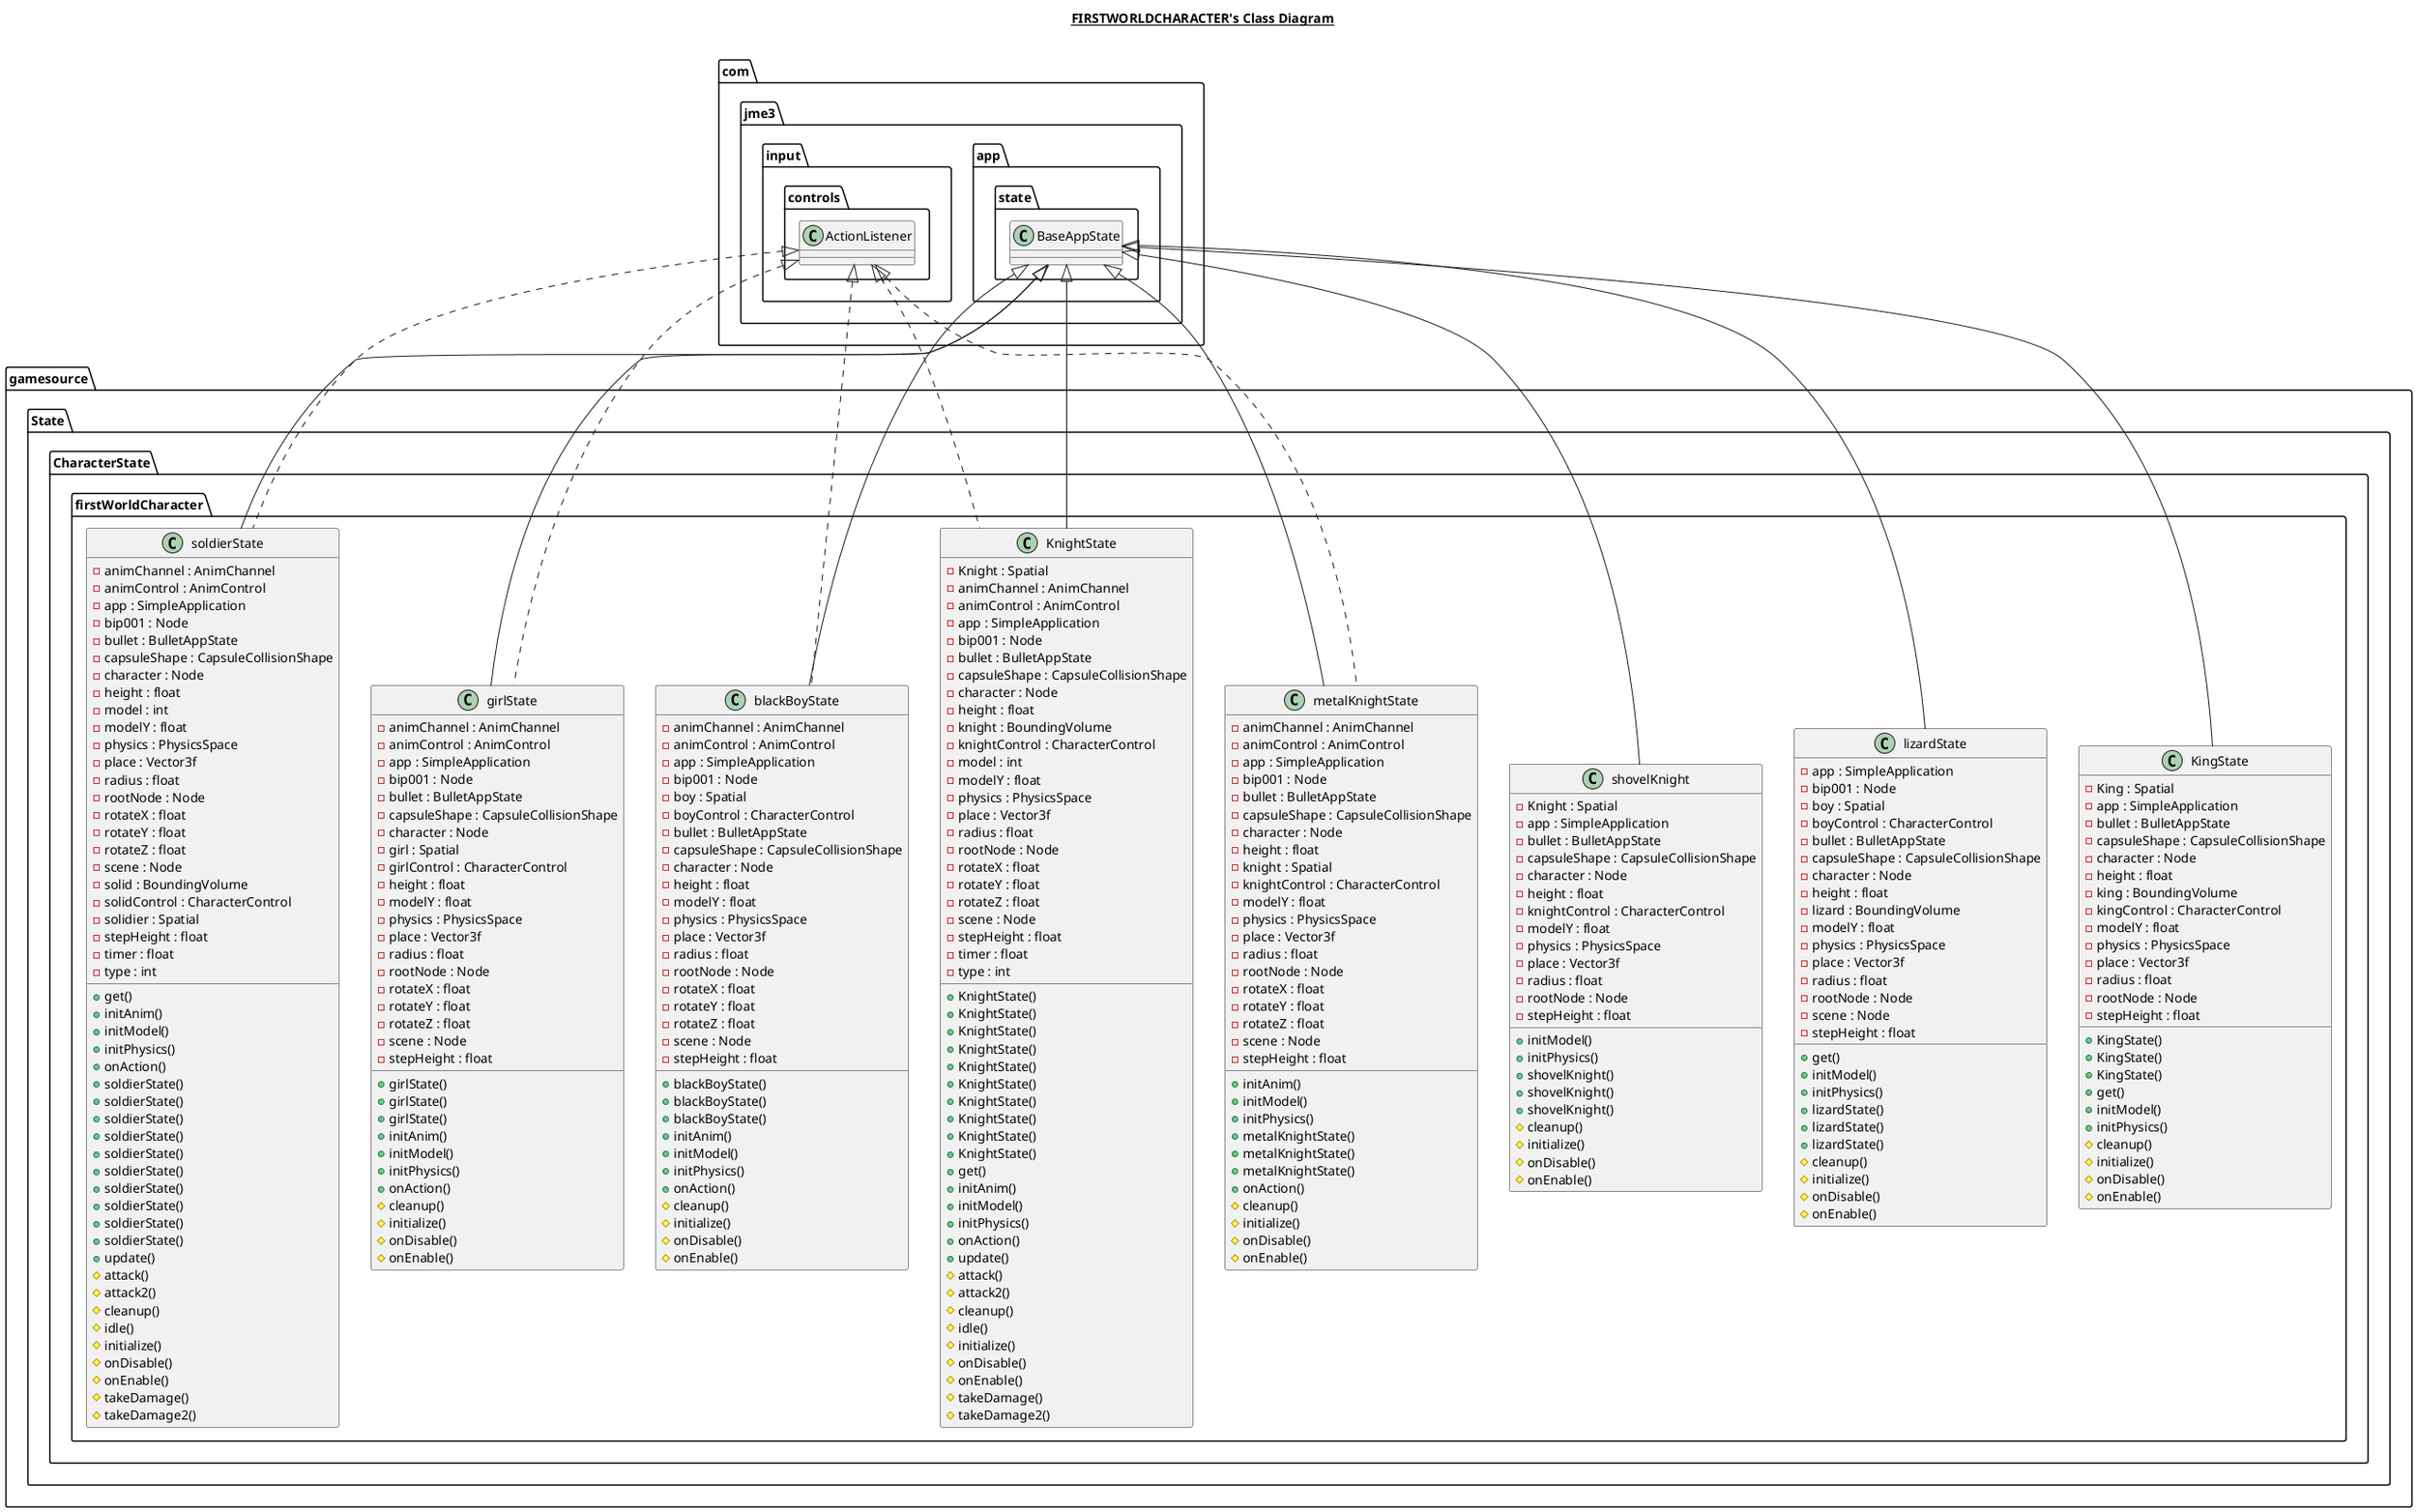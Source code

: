 @startuml

title __FIRSTWORLDCHARACTER's Class Diagram__\n

  namespace gamesource {
    namespace State {
      namespace CharacterState {
        namespace firstWorldCharacter {
          class gamesource.State.CharacterState.firstWorldCharacter.KingState {
              - King : Spatial
              - app : SimpleApplication
              - bullet : BulletAppState
              - capsuleShape : CapsuleCollisionShape
              - character : Node
              - height : float
              - king : BoundingVolume
              - kingControl : CharacterControl
              - modelY : float
              - physics : PhysicsSpace
              - place : Vector3f
              - radius : float
              - rootNode : Node
              - stepHeight : float
              + KingState()
              + KingState()
              + KingState()
              + get()
              + initModel()
              + initPhysics()
              # cleanup()
              # initialize()
              # onDisable()
              # onEnable()
          }
        }
      }
    }
  }
  

  namespace gamesource {
    namespace State {
      namespace CharacterState {
        namespace firstWorldCharacter {
          class gamesource.State.CharacterState.firstWorldCharacter.KnightState {
              - Knight : Spatial
              - animChannel : AnimChannel
              - animControl : AnimControl
              - app : SimpleApplication
              - bip001 : Node
              - bullet : BulletAppState
              - capsuleShape : CapsuleCollisionShape
              - character : Node
              - height : float
              - knight : BoundingVolume
              - knightControl : CharacterControl
              - model : int
              - modelY : float
              - physics : PhysicsSpace
              - place : Vector3f
              - radius : float
              - rootNode : Node
              - rotateX : float
              - rotateY : float
              - rotateZ : float
              - scene : Node
              - stepHeight : float
              - timer : float
              - type : int
              + KnightState()
              + KnightState()
              + KnightState()
              + KnightState()
              + KnightState()
              + KnightState()
              + KnightState()
              + KnightState()
              + KnightState()
              + KnightState()
              + get()
              + initAnim()
              + initModel()
              + initPhysics()
              + onAction()
              + update()
              # attack()
              # attack2()
              # cleanup()
              # idle()
              # initialize()
              # onDisable()
              # onEnable()
              # takeDamage()
              # takeDamage2()
          }
        }
      }
    }
  }
  

  namespace gamesource {
    namespace State {
      namespace CharacterState {
        namespace firstWorldCharacter {
          class gamesource.State.CharacterState.firstWorldCharacter.blackBoyState {
              - animChannel : AnimChannel
              - animControl : AnimControl
              - app : SimpleApplication
              - bip001 : Node
              - boy : Spatial
              - boyControl : CharacterControl
              - bullet : BulletAppState
              - capsuleShape : CapsuleCollisionShape
              - character : Node
              - height : float
              - modelY : float
              - physics : PhysicsSpace
              - place : Vector3f
              - radius : float
              - rootNode : Node
              - rotateX : float
              - rotateY : float
              - rotateZ : float
              - scene : Node
              - stepHeight : float
              + blackBoyState()
              + blackBoyState()
              + blackBoyState()
              + initAnim()
              + initModel()
              + initPhysics()
              + onAction()
              # cleanup()
              # initialize()
              # onDisable()
              # onEnable()
          }
        }
      }
    }
  }
  

  namespace gamesource {
    namespace State {
      namespace CharacterState {
        namespace firstWorldCharacter {
          class gamesource.State.CharacterState.firstWorldCharacter.girlState {
              - animChannel : AnimChannel
              - animControl : AnimControl
              - app : SimpleApplication
              - bip001 : Node
              - bullet : BulletAppState
              - capsuleShape : CapsuleCollisionShape
              - character : Node
              - girl : Spatial
              - girlControl : CharacterControl
              - height : float
              - modelY : float
              - physics : PhysicsSpace
              - place : Vector3f
              - radius : float
              - rootNode : Node
              - rotateX : float
              - rotateY : float
              - rotateZ : float
              - scene : Node
              - stepHeight : float
              + girlState()
              + girlState()
              + girlState()
              + initAnim()
              + initModel()
              + initPhysics()
              + onAction()
              # cleanup()
              # initialize()
              # onDisable()
              # onEnable()
          }
        }
      }
    }
  }
  

  namespace gamesource {
    namespace State {
      namespace CharacterState {
        namespace firstWorldCharacter {
          class gamesource.State.CharacterState.firstWorldCharacter.lizardState {
              - app : SimpleApplication
              - bip001 : Node
              - boy : Spatial
              - boyControl : CharacterControl
              - bullet : BulletAppState
              - capsuleShape : CapsuleCollisionShape
              - character : Node
              - height : float
              - lizard : BoundingVolume
              - modelY : float
              - physics : PhysicsSpace
              - place : Vector3f
              - radius : float
              - rootNode : Node
              - scene : Node
              - stepHeight : float
              + get()
              + initModel()
              + initPhysics()
              + lizardState()
              + lizardState()
              + lizardState()
              # cleanup()
              # initialize()
              # onDisable()
              # onEnable()
          }
        }
      }
    }
  }
  

  namespace gamesource {
    namespace State {
      namespace CharacterState {
        namespace firstWorldCharacter {
          class gamesource.State.CharacterState.firstWorldCharacter.metalKnightState {
              - animChannel : AnimChannel
              - animControl : AnimControl
              - app : SimpleApplication
              - bip001 : Node
              - bullet : BulletAppState
              - capsuleShape : CapsuleCollisionShape
              - character : Node
              - height : float
              - knight : Spatial
              - knightControl : CharacterControl
              - modelY : float
              - physics : PhysicsSpace
              - place : Vector3f
              - radius : float
              - rootNode : Node
              - rotateX : float
              - rotateY : float
              - rotateZ : float
              - scene : Node
              - stepHeight : float
              + initAnim()
              + initModel()
              + initPhysics()
              + metalKnightState()
              + metalKnightState()
              + metalKnightState()
              + onAction()
              # cleanup()
              # initialize()
              # onDisable()
              # onEnable()
          }
        }
      }
    }
  }
  

  namespace gamesource {
    namespace State {
      namespace CharacterState {
        namespace firstWorldCharacter {
          class gamesource.State.CharacterState.firstWorldCharacter.shovelKnight {
              - Knight : Spatial
              - app : SimpleApplication
              - bullet : BulletAppState
              - capsuleShape : CapsuleCollisionShape
              - character : Node
              - height : float
              - knightControl : CharacterControl
              - modelY : float
              - physics : PhysicsSpace
              - place : Vector3f
              - radius : float
              - rootNode : Node
              - stepHeight : float
              + initModel()
              + initPhysics()
              + shovelKnight()
              + shovelKnight()
              + shovelKnight()
              # cleanup()
              # initialize()
              # onDisable()
              # onEnable()
          }
        }
      }
    }
  }
  

  namespace gamesource {
    namespace State {
      namespace CharacterState {
        namespace firstWorldCharacter {
          class gamesource.State.CharacterState.firstWorldCharacter.soldierState {
              - animChannel : AnimChannel
              - animControl : AnimControl
              - app : SimpleApplication
              - bip001 : Node
              - bullet : BulletAppState
              - capsuleShape : CapsuleCollisionShape
              - character : Node
              - height : float
              - model : int
              - modelY : float
              - physics : PhysicsSpace
              - place : Vector3f
              - radius : float
              - rootNode : Node
              - rotateX : float
              - rotateY : float
              - rotateZ : float
              - scene : Node
              - solid : BoundingVolume
              - solidControl : CharacterControl
              - solidier : Spatial
              - stepHeight : float
              - timer : float
              - type : int
              + get()
              + initAnim()
              + initModel()
              + initPhysics()
              + onAction()
              + soldierState()
              + soldierState()
              + soldierState()
              + soldierState()
              + soldierState()
              + soldierState()
              + soldierState()
              + soldierState()
              + soldierState()
              + soldierState()
              + update()
              # attack()
              # attack2()
              # cleanup()
              # idle()
              # initialize()
              # onDisable()
              # onEnable()
              # takeDamage()
              # takeDamage2()
          }
        }
      }
    }
  }
  

  gamesource.State.CharacterState.firstWorldCharacter.KingState -up-|> com.jme3.app.state.BaseAppState
  gamesource.State.CharacterState.firstWorldCharacter.KnightState .up.|> com.jme3.input.controls.ActionListener
  gamesource.State.CharacterState.firstWorldCharacter.KnightState -up-|> com.jme3.app.state.BaseAppState
  gamesource.State.CharacterState.firstWorldCharacter.blackBoyState .up.|> com.jme3.input.controls.ActionListener
  gamesource.State.CharacterState.firstWorldCharacter.blackBoyState -up-|> com.jme3.app.state.BaseAppState
  gamesource.State.CharacterState.firstWorldCharacter.girlState .up.|> com.jme3.input.controls.ActionListener
  gamesource.State.CharacterState.firstWorldCharacter.girlState -up-|> com.jme3.app.state.BaseAppState
  gamesource.State.CharacterState.firstWorldCharacter.lizardState -up-|> com.jme3.app.state.BaseAppState
  gamesource.State.CharacterState.firstWorldCharacter.metalKnightState .up.|> com.jme3.input.controls.ActionListener
  gamesource.State.CharacterState.firstWorldCharacter.metalKnightState -up-|> com.jme3.app.state.BaseAppState
  gamesource.State.CharacterState.firstWorldCharacter.shovelKnight -up-|> com.jme3.app.state.BaseAppState
  gamesource.State.CharacterState.firstWorldCharacter.soldierState .up.|> com.jme3.input.controls.ActionListener
  gamesource.State.CharacterState.firstWorldCharacter.soldierState -up-|> com.jme3.app.state.BaseAppState




@enduml

